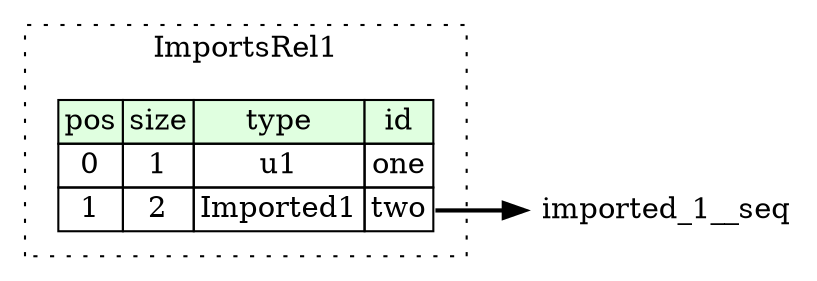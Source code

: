 digraph {
	rankdir=LR;
	node [shape=plaintext];
	subgraph cluster__imports_rel_1 {
		label="ImportsRel1";
		graph[style=dotted];

		imports_rel_1__seq [label=<<TABLE BORDER="0" CELLBORDER="1" CELLSPACING="0">
			<TR><TD BGCOLOR="#E0FFE0">pos</TD><TD BGCOLOR="#E0FFE0">size</TD><TD BGCOLOR="#E0FFE0">type</TD><TD BGCOLOR="#E0FFE0">id</TD></TR>
			<TR><TD PORT="one_pos">0</TD><TD PORT="one_size">1</TD><TD>u1</TD><TD PORT="one_type">one</TD></TR>
			<TR><TD PORT="two_pos">1</TD><TD PORT="two_size">2</TD><TD>Imported1</TD><TD PORT="two_type">two</TD></TR>
		</TABLE>>];
	}
	imports_rel_1__seq:two_type -> imported_1__seq [style=bold];
}
